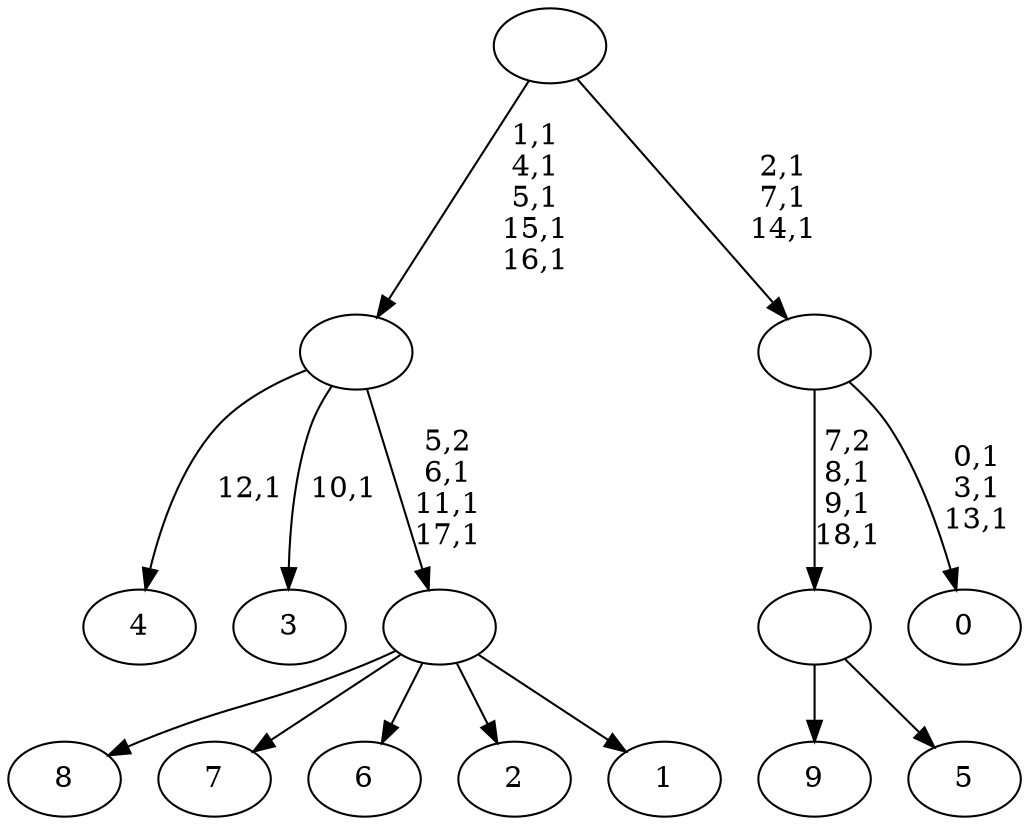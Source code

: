 digraph T {
	29 [label="9"]
	28 [label="8"]
	27 [label="7"]
	26 [label="6"]
	25 [label="5"]
	24 [label=""]
	21 [label="4"]
	19 [label="3"]
	17 [label="2"]
	16 [label="1"]
	15 [label=""]
	12 [label=""]
	7 [label="0"]
	3 [label=""]
	0 [label=""]
	24 -> 29 [label=""]
	24 -> 25 [label=""]
	15 -> 28 [label=""]
	15 -> 27 [label=""]
	15 -> 26 [label=""]
	15 -> 17 [label=""]
	15 -> 16 [label=""]
	12 -> 15 [label="5,2\n6,1\n11,1\n17,1"]
	12 -> 19 [label="10,1"]
	12 -> 21 [label="12,1"]
	3 -> 7 [label="0,1\n3,1\n13,1"]
	3 -> 24 [label="7,2\n8,1\n9,1\n18,1"]
	0 -> 3 [label="2,1\n7,1\n14,1"]
	0 -> 12 [label="1,1\n4,1\n5,1\n15,1\n16,1"]
}

